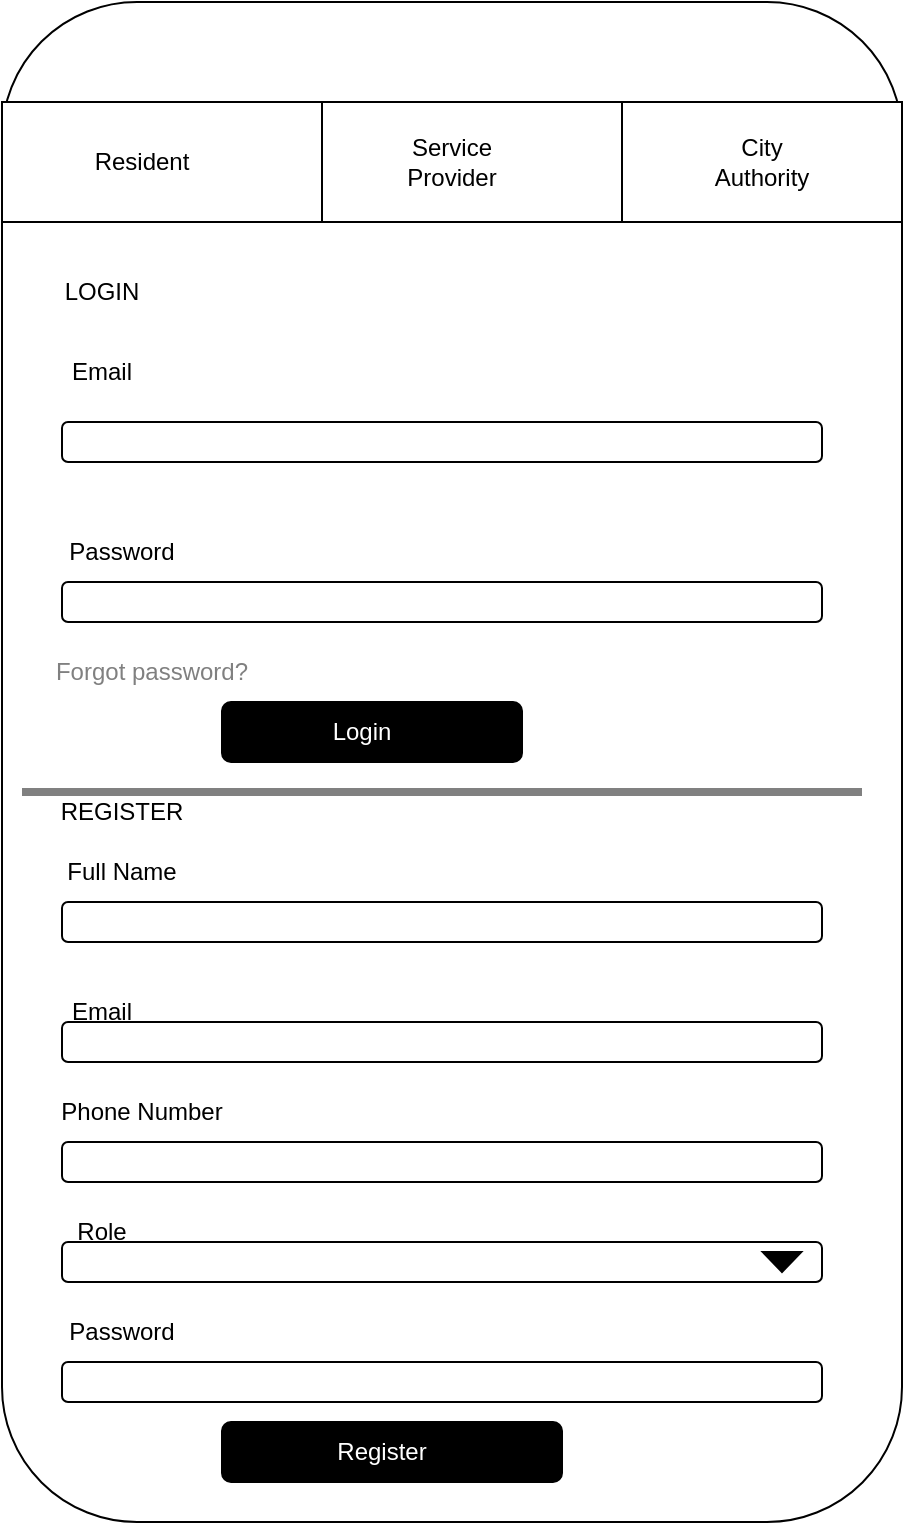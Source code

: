 <mxfile version="20.8.16" type="device"><diagram name="Page-1" id="D7aJ6CQkdu5rEGk6VSHF"><mxGraphModel dx="1440" dy="1960" grid="1" gridSize="10" guides="1" tooltips="1" connect="1" arrows="1" fold="1" page="1" pageScale="1" pageWidth="850" pageHeight="1100" math="0" shadow="0"><root><mxCell id="0"/><mxCell id="1" parent="0"/><mxCell id="_ZbpXpAJLnVtfqvV2CP0-1" value="" style="rounded=1;whiteSpace=wrap;html=1;" vertex="1" parent="1"><mxGeometry x="130" y="-40" width="450" height="760" as="geometry"/></mxCell><mxCell id="9w0p6lQVKkUO8_WPmU5r-4" value="" style="rounded=0;whiteSpace=wrap;html=1;" parent="1" vertex="1"><mxGeometry x="130" y="10" width="160" height="60" as="geometry"/></mxCell><mxCell id="9w0p6lQVKkUO8_WPmU5r-5" value="" style="rounded=0;whiteSpace=wrap;html=1;" parent="1" vertex="1"><mxGeometry x="290" y="10" width="150" height="60" as="geometry"/></mxCell><mxCell id="9w0p6lQVKkUO8_WPmU5r-6" value="" style="rounded=0;whiteSpace=wrap;html=1;" parent="1" vertex="1"><mxGeometry x="440" y="10" width="140" height="60" as="geometry"/></mxCell><mxCell id="9w0p6lQVKkUO8_WPmU5r-7" value="Resident" style="text;html=1;strokeColor=none;fillColor=none;align=center;verticalAlign=middle;whiteSpace=wrap;rounded=0;" parent="1" vertex="1"><mxGeometry x="170" y="25" width="60" height="30" as="geometry"/></mxCell><mxCell id="9w0p6lQVKkUO8_WPmU5r-8" value="Service Provider" style="text;html=1;strokeColor=none;fillColor=none;align=center;verticalAlign=middle;whiteSpace=wrap;rounded=0;" parent="1" vertex="1"><mxGeometry x="325" y="25" width="60" height="30" as="geometry"/></mxCell><mxCell id="9w0p6lQVKkUO8_WPmU5r-9" value="City Authority" style="text;html=1;strokeColor=none;fillColor=none;align=center;verticalAlign=middle;whiteSpace=wrap;rounded=0;" parent="1" vertex="1"><mxGeometry x="480" y="25" width="60" height="30" as="geometry"/></mxCell><mxCell id="9w0p6lQVKkUO8_WPmU5r-10" value="LOGIN" style="text;html=1;strokeColor=none;fillColor=none;align=center;verticalAlign=middle;whiteSpace=wrap;rounded=0;" parent="1" vertex="1"><mxGeometry x="150" y="90" width="60" height="30" as="geometry"/></mxCell><mxCell id="9w0p6lQVKkUO8_WPmU5r-11" value="Email" style="text;html=1;strokeColor=none;fillColor=none;align=center;verticalAlign=middle;whiteSpace=wrap;rounded=0;" parent="1" vertex="1"><mxGeometry x="150" y="130" width="60" height="30" as="geometry"/></mxCell><mxCell id="9w0p6lQVKkUO8_WPmU5r-12" value="" style="rounded=1;whiteSpace=wrap;html=1;" parent="1" vertex="1"><mxGeometry x="160" y="170" width="380" height="20" as="geometry"/></mxCell><mxCell id="9w0p6lQVKkUO8_WPmU5r-14" value="Password" style="text;html=1;strokeColor=none;fillColor=none;align=center;verticalAlign=middle;whiteSpace=wrap;rounded=0;" parent="1" vertex="1"><mxGeometry x="160" y="220" width="60" height="30" as="geometry"/></mxCell><mxCell id="9w0p6lQVKkUO8_WPmU5r-15" value="" style="rounded=1;whiteSpace=wrap;html=1;" parent="1" vertex="1"><mxGeometry x="160" y="250" width="380" height="20" as="geometry"/></mxCell><mxCell id="9w0p6lQVKkUO8_WPmU5r-17" value="&lt;font color=&quot;#808080&quot;&gt;Forgot password?&lt;/font&gt;" style="text;html=1;strokeColor=none;fillColor=none;align=center;verticalAlign=middle;whiteSpace=wrap;rounded=0;" parent="1" vertex="1"><mxGeometry x="150" y="280" width="110" height="30" as="geometry"/></mxCell><mxCell id="9w0p6lQVKkUO8_WPmU5r-18" value="" style="rounded=1;whiteSpace=wrap;html=1;fontColor=#808080;fillColor=#000000;" parent="1" vertex="1"><mxGeometry x="240" y="310" width="150" height="30" as="geometry"/></mxCell><mxCell id="9w0p6lQVKkUO8_WPmU5r-19" value="&lt;font color=&quot;#ffffff&quot;&gt;Login&lt;/font&gt;" style="text;html=1;strokeColor=none;fillColor=none;align=center;verticalAlign=middle;whiteSpace=wrap;rounded=0;fontColor=#808080;" parent="1" vertex="1"><mxGeometry x="260" y="310" width="100" height="30" as="geometry"/></mxCell><mxCell id="9w0p6lQVKkUO8_WPmU5r-20" value="&lt;font color=&quot;#000000&quot;&gt;REGISTER&lt;/font&gt;" style="text;html=1;strokeColor=none;fillColor=none;align=center;verticalAlign=middle;whiteSpace=wrap;rounded=0;fontColor=#FFFFFF;" parent="1" vertex="1"><mxGeometry x="140" y="350" width="100" height="30" as="geometry"/></mxCell><mxCell id="9w0p6lQVKkUO8_WPmU5r-21" value="Full Name" style="text;html=1;strokeColor=none;fillColor=none;align=center;verticalAlign=middle;whiteSpace=wrap;rounded=0;fontColor=#000000;" parent="1" vertex="1"><mxGeometry x="160" y="380" width="60" height="30" as="geometry"/></mxCell><mxCell id="9w0p6lQVKkUO8_WPmU5r-22" value="Email" style="text;html=1;strokeColor=none;fillColor=none;align=center;verticalAlign=middle;whiteSpace=wrap;rounded=0;fontColor=#000000;" parent="1" vertex="1"><mxGeometry x="150" y="450" width="60" height="30" as="geometry"/></mxCell><mxCell id="9w0p6lQVKkUO8_WPmU5r-23" value="Phone Number" style="text;html=1;strokeColor=none;fillColor=none;align=center;verticalAlign=middle;whiteSpace=wrap;rounded=0;fontColor=#000000;" parent="1" vertex="1"><mxGeometry x="155" y="500" width="90" height="30" as="geometry"/></mxCell><mxCell id="9w0p6lQVKkUO8_WPmU5r-24" value="Role" style="text;html=1;strokeColor=none;fillColor=none;align=center;verticalAlign=middle;whiteSpace=wrap;rounded=0;fontColor=#000000;" parent="1" vertex="1"><mxGeometry x="150" y="560" width="60" height="30" as="geometry"/></mxCell><mxCell id="9w0p6lQVKkUO8_WPmU5r-25" value="Password" style="text;html=1;strokeColor=none;fillColor=none;align=center;verticalAlign=middle;whiteSpace=wrap;rounded=0;fontColor=#000000;" parent="1" vertex="1"><mxGeometry x="160" y="610" width="60" height="30" as="geometry"/></mxCell><mxCell id="9w0p6lQVKkUO8_WPmU5r-26" value="" style="rounded=1;whiteSpace=wrap;html=1;fontColor=#000000;fillColor=#FFFFFF;" parent="1" vertex="1"><mxGeometry x="160" y="410" width="380" height="20" as="geometry"/></mxCell><mxCell id="9w0p6lQVKkUO8_WPmU5r-27" value="" style="rounded=1;whiteSpace=wrap;html=1;fontColor=#000000;fillColor=#FFFFFF;" parent="1" vertex="1"><mxGeometry x="160" y="470" width="380" height="20" as="geometry"/></mxCell><mxCell id="9w0p6lQVKkUO8_WPmU5r-28" value="" style="rounded=1;whiteSpace=wrap;html=1;fontColor=#000000;fillColor=#FFFFFF;" parent="1" vertex="1"><mxGeometry x="160" y="530" width="380" height="20" as="geometry"/></mxCell><mxCell id="9w0p6lQVKkUO8_WPmU5r-29" value="" style="rounded=1;whiteSpace=wrap;html=1;fontColor=#000000;fillColor=#FFFFFF;" parent="1" vertex="1"><mxGeometry x="160" y="580" width="380" height="20" as="geometry"/></mxCell><mxCell id="9w0p6lQVKkUO8_WPmU5r-30" value="" style="rounded=1;whiteSpace=wrap;html=1;fontColor=#000000;fillColor=#FFFFFF;" parent="1" vertex="1"><mxGeometry x="160" y="640" width="380" height="20" as="geometry"/></mxCell><mxCell id="9w0p6lQVKkUO8_WPmU5r-31" value="" style="rounded=1;whiteSpace=wrap;html=1;fontColor=#000000;fillColor=#000000;" parent="1" vertex="1"><mxGeometry x="240" y="670" width="170" height="30" as="geometry"/></mxCell><mxCell id="9w0p6lQVKkUO8_WPmU5r-32" value="&lt;font color=&quot;#ffffff&quot;&gt;Register&lt;/font&gt;" style="text;html=1;strokeColor=none;fillColor=none;align=center;verticalAlign=middle;whiteSpace=wrap;rounded=0;fontColor=#000000;" parent="1" vertex="1"><mxGeometry x="280" y="670" width="80" height="30" as="geometry"/></mxCell><mxCell id="9w0p6lQVKkUO8_WPmU5r-33" value="" style="shape=mxgraph.arrows2.wedgeArrow;html=1;bendable=0;startWidth=9.655;fillColor=strokeColor;defaultFillColor=invert;defaultGradientColor=invert;rounded=0;fontColor=#FFFFFF;" parent="1" edge="1"><mxGeometry width="100" height="100" relative="1" as="geometry"><mxPoint x="520" y="585" as="sourcePoint"/><mxPoint x="520" y="595" as="targetPoint"/></mxGeometry></mxCell><mxCell id="9w0p6lQVKkUO8_WPmU5r-35" value="" style="line;strokeWidth=4;html=1;perimeter=backbonePerimeter;points=[];outlineConnect=0;fontColor=#FFFFFF;fillColor=#808080;strokeColor=#808080;" parent="1" vertex="1"><mxGeometry x="140" y="350" width="420" height="10" as="geometry"/></mxCell></root></mxGraphModel></diagram></mxfile>